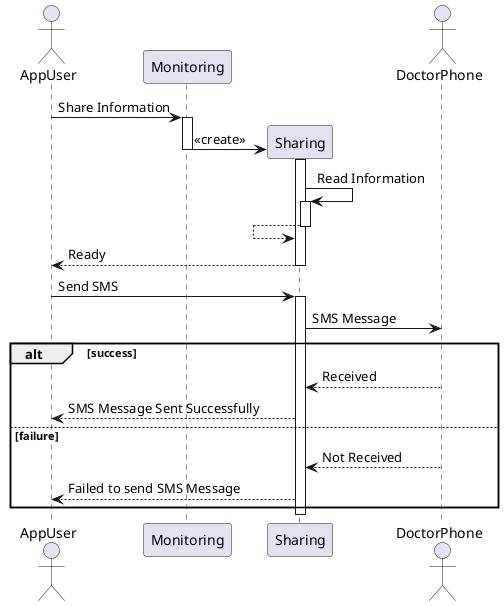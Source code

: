 @startuml
actor AppUser

AppUser -> Monitoring: Share Information
activate Monitoring
create Sharing
Monitoring -> Sharing: <<create>>
deactivate Monitoring
activate Sharing
Sharing -> Sharing: Read Information
activate Sharing
Sharing <-- Sharing
deactivate Sharing
AppUser <-- Sharing: Ready
deactivate Sharing

actor DoctorPhone
AppUser -> Sharing: Send SMS
activate Sharing
Sharing -> DoctorPhone: SMS Message
alt success
Sharing <-- DoctorPhone: Received
AppUser <-- Sharing: SMS Message Sent Successfully
else failure
Sharing <-- DoctorPhone: Not Received
AppUser <-- Sharing: Failed to send SMS Message
end


deactivate Sharing
@enduml